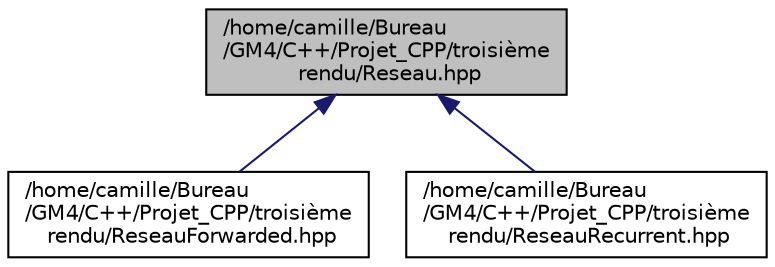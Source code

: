 digraph "/home/camille/Bureau/GM4/C++/Projet_CPP/troisième rendu/Reseau.hpp"
{
 // LATEX_PDF_SIZE
  edge [fontname="Helvetica",fontsize="10",labelfontname="Helvetica",labelfontsize="10"];
  node [fontname="Helvetica",fontsize="10",shape=record];
  Node1 [label="/home/camille/Bureau\l/GM4/C++/Projet_CPP/troisième\l rendu/Reseau.hpp",height=0.2,width=0.4,color="black", fillcolor="grey75", style="filled", fontcolor="black",tooltip="Les propriétés d'un réseau : le nombre de couches qui le compose, ses couches, et sa matrice de liais..."];
  Node1 -> Node2 [dir="back",color="midnightblue",fontsize="10",style="solid",fontname="Helvetica"];
  Node2 [label="/home/camille/Bureau\l/GM4/C++/Projet_CPP/troisième\l rendu/ReseauForwarded.hpp",height=0.2,width=0.4,color="black", fillcolor="white", style="filled",URL="$_reseau_forwarded_8hpp.html",tooltip="C'est un classe qui permet de spécifier le type de réseau désiré, ici : type feed-forwarded,..."];
  Node1 -> Node3 [dir="back",color="midnightblue",fontsize="10",style="solid",fontname="Helvetica"];
  Node3 [label="/home/camille/Bureau\l/GM4/C++/Projet_CPP/troisième\l rendu/ReseauRecurrent.hpp",height=0.2,width=0.4,color="black", fillcolor="white", style="filled",URL="$_reseau_recurrent_8hpp.html",tooltip="C'est un classe qui permet de spécifier le type de réseau désiré, ici : type récurrent,..."];
}
